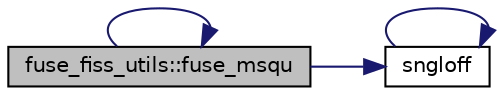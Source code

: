 digraph "fuse_fiss_utils::fuse_msqu"
{
 // LATEX_PDF_SIZE
  edge [fontname="Helvetica",fontsize="10",labelfontname="Helvetica",labelfontsize="10"];
  node [fontname="Helvetica",fontsize="10",shape=record];
  rankdir="LR";
  Node1 [label="fuse_fiss_utils::fuse_msqu",height=0.2,width=0.4,color="black", fillcolor="grey75", style="filled", fontcolor="black",tooltip="This subroutine combines the mean sum of squares of two quantities (x and y)."];
  Node1 -> Node1 [color="midnightblue",fontsize="10",style="solid"];
  Node1 -> Node2 [color="midnightblue",fontsize="10",style="solid"];
  Node2 [label="sngloff",height=0.2,width=0.4,color="black", fillcolor="white", style="filled",URL="$numutils_8f90.html#a97ff3973394dba1b9534e055e358de97",tooltip=" "];
  Node2 -> Node2 [color="midnightblue",fontsize="10",style="solid"];
}
